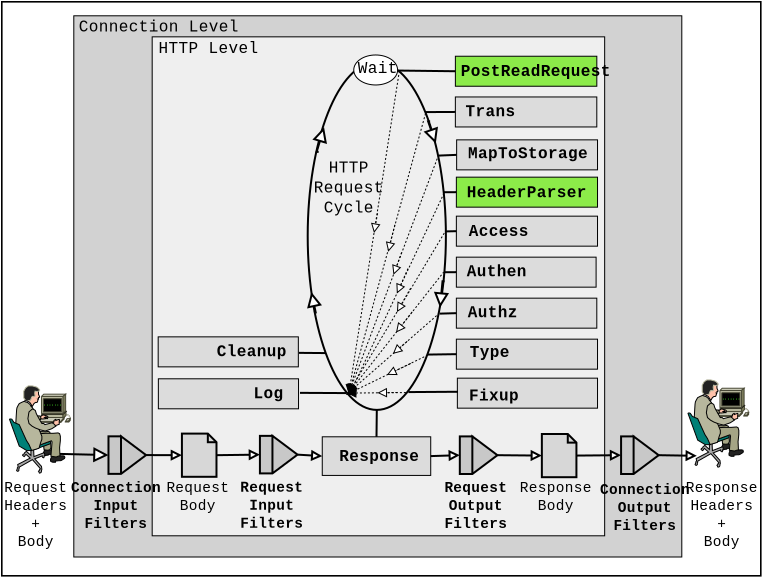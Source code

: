 <?xml version="1.0" encoding="UTF-8"?>
<dia:diagram xmlns:dia="http://www.lysator.liu.se/~alla/dia/">
  <dia:layer name="Background" visible="true">
    <dia:object type="Standard - Box" version="0" id="O0">
      <dia:attribute name="obj_pos">
        <dia:point val="-1.703,0.492"/>
      </dia:attribute>
      <dia:attribute name="obj_bb">
        <dia:rectangle val="-1.743,0.452;36.287,29.232"/>
      </dia:attribute>
      <dia:attribute name="elem_corner">
        <dia:point val="-1.703,0.492"/>
      </dia:attribute>
      <dia:attribute name="elem_width">
        <dia:real val="37.95"/>
      </dia:attribute>
      <dia:attribute name="elem_height">
        <dia:real val="28.7"/>
      </dia:attribute>
      <dia:attribute name="border_width">
        <dia:real val="0.08"/>
      </dia:attribute>
      <dia:attribute name="inner_color">
        <dia:color val="#c8c8c8"/>
      </dia:attribute>
      <dia:attribute name="show_background">
        <dia:boolean val="false"/>
      </dia:attribute>
    </dia:object>
    <dia:object type="Standard - Box" version="0" id="O1">
      <dia:attribute name="obj_pos">
        <dia:point val="1.897,1.192"/>
      </dia:attribute>
      <dia:attribute name="obj_bb">
        <dia:rectangle val="1.872,1.167;32.322,28.277"/>
      </dia:attribute>
      <dia:attribute name="elem_corner">
        <dia:point val="1.897,1.192"/>
      </dia:attribute>
      <dia:attribute name="elem_width">
        <dia:real val="30.4"/>
      </dia:attribute>
      <dia:attribute name="elem_height">
        <dia:real val="27.06"/>
      </dia:attribute>
      <dia:attribute name="border_width">
        <dia:real val="0.05"/>
      </dia:attribute>
      <dia:attribute name="inner_color">
        <dia:color val="#d2d2d2"/>
      </dia:attribute>
      <dia:attribute name="show_background">
        <dia:boolean val="true"/>
      </dia:attribute>
    </dia:object>
    <dia:object type="Standard - Box" version="0" id="O2">
      <dia:attribute name="obj_pos">
        <dia:point val="5.816,2.244"/>
      </dia:attribute>
      <dia:attribute name="obj_bb">
        <dia:rectangle val="5.791,2.219;28.465,27.217"/>
      </dia:attribute>
      <dia:attribute name="elem_corner">
        <dia:point val="5.816,2.244"/>
      </dia:attribute>
      <dia:attribute name="elem_width">
        <dia:real val="22.624"/>
      </dia:attribute>
      <dia:attribute name="elem_height">
        <dia:real val="24.948"/>
      </dia:attribute>
      <dia:attribute name="border_width">
        <dia:real val="0.05"/>
      </dia:attribute>
      <dia:attribute name="inner_color">
        <dia:color val="#efefef"/>
      </dia:attribute>
      <dia:attribute name="show_background">
        <dia:boolean val="true"/>
      </dia:attribute>
    </dia:object>
    <dia:object type="Standard - Box" version="0" id="O3">
      <dia:attribute name="obj_pos">
        <dia:point val="20.976,3.214"/>
      </dia:attribute>
      <dia:attribute name="obj_bb">
        <dia:rectangle val="20.951,3.189;28.073,4.739"/>
      </dia:attribute>
      <dia:attribute name="elem_corner">
        <dia:point val="20.976,3.214"/>
      </dia:attribute>
      <dia:attribute name="elem_width">
        <dia:real val="7.072"/>
      </dia:attribute>
      <dia:attribute name="elem_height">
        <dia:real val="1.5"/>
      </dia:attribute>
      <dia:attribute name="border_width">
        <dia:real val="0.05"/>
      </dia:attribute>
      <dia:attribute name="inner_color">
        <dia:color val="#8ceb49"/>
      </dia:attribute>
      <dia:attribute name="show_background">
        <dia:boolean val="true"/>
      </dia:attribute>
    </dia:object>
    <dia:object type="Standard - Box" version="0" id="O4">
      <dia:attribute name="obj_pos">
        <dia:point val="21.025,15.31"/>
      </dia:attribute>
      <dia:attribute name="obj_bb">
        <dia:rectangle val="21,15.285;28.073,16.835"/>
      </dia:attribute>
      <dia:attribute name="elem_corner">
        <dia:point val="21.025,15.31"/>
      </dia:attribute>
      <dia:attribute name="elem_width">
        <dia:real val="7.022"/>
      </dia:attribute>
      <dia:attribute name="elem_height">
        <dia:real val="1.5"/>
      </dia:attribute>
      <dia:attribute name="border_width">
        <dia:real val="0.05"/>
      </dia:attribute>
      <dia:attribute name="inner_color">
        <dia:color val="#dcdcdc"/>
      </dia:attribute>
      <dia:attribute name="show_background">
        <dia:boolean val="true"/>
      </dia:attribute>
    </dia:object>
    <dia:object type="Standard - Box" version="0" id="O5">
      <dia:attribute name="obj_pos">
        <dia:point val="21.025,11.21"/>
      </dia:attribute>
      <dia:attribute name="obj_bb">
        <dia:rectangle val="21,11.185;28.108,12.735"/>
      </dia:attribute>
      <dia:attribute name="elem_corner">
        <dia:point val="21.025,11.21"/>
      </dia:attribute>
      <dia:attribute name="elem_width">
        <dia:real val="7.058"/>
      </dia:attribute>
      <dia:attribute name="elem_height">
        <dia:real val="1.5"/>
      </dia:attribute>
      <dia:attribute name="border_width">
        <dia:real val="0.05"/>
      </dia:attribute>
      <dia:attribute name="inner_color">
        <dia:color val="#dcdcdc"/>
      </dia:attribute>
      <dia:attribute name="show_background">
        <dia:boolean val="true"/>
      </dia:attribute>
    </dia:object>
    <dia:object type="Standard - Box" version="0" id="O6">
      <dia:attribute name="obj_pos">
        <dia:point val="20.975,5.25"/>
      </dia:attribute>
      <dia:attribute name="obj_bb">
        <dia:rectangle val="20.95,5.225;28.073,6.775"/>
      </dia:attribute>
      <dia:attribute name="elem_corner">
        <dia:point val="20.975,5.25"/>
      </dia:attribute>
      <dia:attribute name="elem_width">
        <dia:real val="7.072"/>
      </dia:attribute>
      <dia:attribute name="elem_height">
        <dia:real val="1.5"/>
      </dia:attribute>
      <dia:attribute name="border_width">
        <dia:real val="0.05"/>
      </dia:attribute>
      <dia:attribute name="inner_color">
        <dia:color val="#dcdcdc"/>
      </dia:attribute>
      <dia:attribute name="show_background">
        <dia:boolean val="true"/>
      </dia:attribute>
    </dia:object>
    <dia:object type="Standard - Box" version="0" id="O7">
      <dia:attribute name="obj_pos">
        <dia:point val="21.039,7.395"/>
      </dia:attribute>
      <dia:attribute name="obj_bb">
        <dia:rectangle val="21.014,7.37;28.108,8.92"/>
      </dia:attribute>
      <dia:attribute name="elem_corner">
        <dia:point val="21.039,7.395"/>
      </dia:attribute>
      <dia:attribute name="elem_width">
        <dia:real val="7.044"/>
      </dia:attribute>
      <dia:attribute name="elem_height">
        <dia:real val="1.5"/>
      </dia:attribute>
      <dia:attribute name="border_width">
        <dia:real val="0.05"/>
      </dia:attribute>
      <dia:attribute name="inner_color">
        <dia:color val="#dcdcdc"/>
      </dia:attribute>
      <dia:attribute name="show_background">
        <dia:boolean val="true"/>
      </dia:attribute>
    </dia:object>
    <dia:object type="Standard - Box" version="0" id="O8">
      <dia:attribute name="obj_pos">
        <dia:point val="21.025,9.26"/>
      </dia:attribute>
      <dia:attribute name="obj_bb">
        <dia:rectangle val="21,9.235;28.108,10.785"/>
      </dia:attribute>
      <dia:attribute name="elem_corner">
        <dia:point val="21.025,9.26"/>
      </dia:attribute>
      <dia:attribute name="elem_width">
        <dia:real val="7.058"/>
      </dia:attribute>
      <dia:attribute name="elem_height">
        <dia:real val="1.5"/>
      </dia:attribute>
      <dia:attribute name="border_width">
        <dia:real val="0.05"/>
      </dia:attribute>
      <dia:attribute name="inner_color">
        <dia:color val="#8ceb49"/>
      </dia:attribute>
      <dia:attribute name="show_background">
        <dia:boolean val="true"/>
      </dia:attribute>
    </dia:object>
    <dia:object type="Standard - Box" version="0" id="O9">
      <dia:attribute name="obj_pos">
        <dia:point val="21.025,13.26"/>
      </dia:attribute>
      <dia:attribute name="obj_bb">
        <dia:rectangle val="21,13.235;28.037,14.785"/>
      </dia:attribute>
      <dia:attribute name="elem_corner">
        <dia:point val="21.025,13.26"/>
      </dia:attribute>
      <dia:attribute name="elem_width">
        <dia:real val="6.987"/>
      </dia:attribute>
      <dia:attribute name="elem_height">
        <dia:real val="1.5"/>
      </dia:attribute>
      <dia:attribute name="border_width">
        <dia:real val="0.05"/>
      </dia:attribute>
      <dia:attribute name="inner_color">
        <dia:color val="#dcdcdc"/>
      </dia:attribute>
      <dia:attribute name="show_background">
        <dia:boolean val="true"/>
      </dia:attribute>
    </dia:object>
    <dia:object type="Standard - Box" version="0" id="O10">
      <dia:attribute name="obj_pos">
        <dia:point val="21.025,17.36"/>
      </dia:attribute>
      <dia:attribute name="obj_bb">
        <dia:rectangle val="21,17.335;28.108,18.885"/>
      </dia:attribute>
      <dia:attribute name="elem_corner">
        <dia:point val="21.025,17.36"/>
      </dia:attribute>
      <dia:attribute name="elem_width">
        <dia:real val="7.058"/>
      </dia:attribute>
      <dia:attribute name="elem_height">
        <dia:real val="1.5"/>
      </dia:attribute>
      <dia:attribute name="border_width">
        <dia:real val="0.05"/>
      </dia:attribute>
      <dia:attribute name="inner_color">
        <dia:color val="#dcdcdc"/>
      </dia:attribute>
      <dia:attribute name="show_background">
        <dia:boolean val="true"/>
      </dia:attribute>
    </dia:object>
    <dia:object type="Standard - Box" version="0" id="O11">
      <dia:attribute name="obj_pos">
        <dia:point val="21.075,19.31"/>
      </dia:attribute>
      <dia:attribute name="obj_bb">
        <dia:rectangle val="21.05,19.285;28.108,20.835"/>
      </dia:attribute>
      <dia:attribute name="elem_corner">
        <dia:point val="21.075,19.31"/>
      </dia:attribute>
      <dia:attribute name="elem_width">
        <dia:real val="7.008"/>
      </dia:attribute>
      <dia:attribute name="elem_height">
        <dia:real val="1.5"/>
      </dia:attribute>
      <dia:attribute name="border_width">
        <dia:real val="0.05"/>
      </dia:attribute>
      <dia:attribute name="inner_color">
        <dia:color val="#dcdcdc"/>
      </dia:attribute>
      <dia:attribute name="show_background">
        <dia:boolean val="true"/>
      </dia:attribute>
    </dia:object>
    <dia:object type="Standard - Box" version="0" id="O12">
      <dia:attribute name="obj_pos">
        <dia:point val="14.32,22.242"/>
      </dia:attribute>
      <dia:attribute name="obj_bb">
        <dia:rectangle val="14.296,22.217;19.769,24.198"/>
      </dia:attribute>
      <dia:attribute name="elem_corner">
        <dia:point val="14.32,22.242"/>
      </dia:attribute>
      <dia:attribute name="elem_width">
        <dia:real val="5.423"/>
      </dia:attribute>
      <dia:attribute name="elem_height">
        <dia:real val="1.931"/>
      </dia:attribute>
      <dia:attribute name="border_width">
        <dia:real val="0.05"/>
      </dia:attribute>
      <dia:attribute name="inner_color">
        <dia:color val="#dcdcdc"/>
      </dia:attribute>
      <dia:attribute name="show_background">
        <dia:boolean val="true"/>
      </dia:attribute>
    </dia:object>
    <dia:object type="Standard - Text" version="0" id="O13">
      <dia:attribute name="obj_pos">
        <dia:point val="17.089,23.451"/>
      </dia:attribute>
      <dia:attribute name="obj_bb">
        <dia:rectangle val="15.289,22.801;18.889,24.051"/>
      </dia:attribute>
      <dia:attribute name="text">
        <dia:composite type="text">
          <dia:attribute name="string">
            <dia:string>#Response#</dia:string>
          </dia:attribute>
          <dia:attribute name="font">
            <dia:font family="courier new" style="80" name="Courier-Bold"/>
          </dia:attribute>
          <dia:attribute name="height">
            <dia:real val="1"/>
          </dia:attribute>
          <dia:attribute name="pos">
            <dia:point val="17.089,23.451"/>
          </dia:attribute>
          <dia:attribute name="color">
            <dia:color val="#000000"/>
          </dia:attribute>
          <dia:attribute name="alignment">
            <dia:enum val="1"/>
          </dia:attribute>
        </dia:composite>
      </dia:attribute>
    </dia:object>
    <dia:object type="Standard - Line" version="0" id="O14">
      <dia:attribute name="obj_pos">
        <dia:point val="13.082,23.134"/>
      </dia:attribute>
      <dia:attribute name="obj_bb">
        <dia:rectangle val="13.029,22.805;14.394,23.61"/>
      </dia:attribute>
      <dia:attribute name="conn_endpoints">
        <dia:point val="13.082,23.134"/>
        <dia:point val="14.32,23.207"/>
      </dia:attribute>
      <dia:attribute name="numcp">
        <dia:int val="1"/>
      </dia:attribute>
      <dia:attribute name="end_arrow">
        <dia:enum val="2"/>
      </dia:attribute>
      <dia:attribute name="end_arrow_length">
        <dia:real val="0.4"/>
      </dia:attribute>
      <dia:attribute name="end_arrow_width">
        <dia:real val="0.4"/>
      </dia:attribute>
      <dia:connections>
        <dia:connection handle="0" to="O45" connection="1"/>
        <dia:connection handle="1" to="O12" connection="3"/>
      </dia:connections>
    </dia:object>
    <dia:object type="Standard - Line" version="0" id="O15">
      <dia:attribute name="obj_pos">
        <dia:point val="19.744,23.207"/>
      </dia:attribute>
      <dia:attribute name="obj_bb">
        <dia:rectangle val="19.692,22.76;21.261,23.563"/>
      </dia:attribute>
      <dia:attribute name="conn_endpoints">
        <dia:point val="19.744,23.207"/>
        <dia:point val="21.198,23.161"/>
      </dia:attribute>
      <dia:attribute name="numcp">
        <dia:int val="1"/>
      </dia:attribute>
      <dia:attribute name="end_arrow">
        <dia:enum val="2"/>
      </dia:attribute>
      <dia:attribute name="end_arrow_length">
        <dia:real val="0.4"/>
      </dia:attribute>
      <dia:attribute name="end_arrow_width">
        <dia:real val="0.4"/>
      </dia:attribute>
      <dia:connections>
        <dia:connection handle="0" to="O12" connection="4"/>
        <dia:connection handle="1" to="O44" connection="0"/>
      </dia:connections>
    </dia:object>
    <dia:object type="Standard - Line" version="0" id="O16">
      <dia:attribute name="obj_pos">
        <dia:point val="31.14,23.161"/>
      </dia:attribute>
      <dia:attribute name="obj_bb">
        <dia:rectangle val="31.089,22.791;33.104,23.593"/>
      </dia:attribute>
      <dia:attribute name="conn_endpoints">
        <dia:point val="31.14,23.161"/>
        <dia:point val="33.047,23.192"/>
      </dia:attribute>
      <dia:attribute name="numcp">
        <dia:int val="1"/>
      </dia:attribute>
      <dia:attribute name="end_arrow">
        <dia:enum val="2"/>
      </dia:attribute>
      <dia:attribute name="end_arrow_length">
        <dia:real val="0.4"/>
      </dia:attribute>
      <dia:attribute name="end_arrow_width">
        <dia:real val="0.4"/>
      </dia:attribute>
      <dia:connections>
        <dia:connection handle="0" to="O48" connection="1"/>
      </dia:connections>
    </dia:object>
    <dia:object type="Standard - Line" version="0" id="O17">
      <dia:attribute name="obj_pos">
        <dia:point val="23.078,23.161"/>
      </dia:attribute>
      <dia:attribute name="obj_bb">
        <dia:rectangle val="23.027,22.78;25.354,23.581"/>
      </dia:attribute>
      <dia:attribute name="conn_endpoints">
        <dia:point val="23.078,23.161"/>
        <dia:point val="25.3,23.181"/>
      </dia:attribute>
      <dia:attribute name="numcp">
        <dia:int val="1"/>
      </dia:attribute>
      <dia:attribute name="end_arrow">
        <dia:enum val="2"/>
      </dia:attribute>
      <dia:attribute name="end_arrow_length">
        <dia:real val="0.4"/>
      </dia:attribute>
      <dia:attribute name="end_arrow_width">
        <dia:real val="0.4"/>
      </dia:attribute>
      <dia:connections>
        <dia:connection handle="0" to="O44" connection="1"/>
        <dia:connection handle="1" to="O49" connection="2"/>
      </dia:connections>
    </dia:object>
    <dia:object type="Standard - Text" version="0" id="O18">
      <dia:attribute name="obj_pos">
        <dia:point val="4,25"/>
      </dia:attribute>
      <dia:attribute name="obj_bb">
        <dia:rectangle val="2,24.45;6,27.35"/>
      </dia:attribute>
      <dia:attribute name="text">
        <dia:composite type="text">
          <dia:attribute name="string">
            <dia:string>#Connection
Input
Filters#</dia:string>
          </dia:attribute>
          <dia:attribute name="font">
            <dia:font family="courier new" style="80" name="Courier-Bold"/>
          </dia:attribute>
          <dia:attribute name="height">
            <dia:real val="0.9"/>
          </dia:attribute>
          <dia:attribute name="pos">
            <dia:point val="4,25"/>
          </dia:attribute>
          <dia:attribute name="color">
            <dia:color val="#000000"/>
          </dia:attribute>
          <dia:attribute name="alignment">
            <dia:enum val="1"/>
          </dia:attribute>
        </dia:composite>
      </dia:attribute>
    </dia:object>
    <dia:object type="Standard - Text" version="0" id="O19">
      <dia:attribute name="obj_pos">
        <dia:point val="22,25"/>
      </dia:attribute>
      <dia:attribute name="obj_bb">
        <dia:rectangle val="20.6,24.45;23.4,27.35"/>
      </dia:attribute>
      <dia:attribute name="text">
        <dia:composite type="text">
          <dia:attribute name="string">
            <dia:string>#Request
Output
Filters#</dia:string>
          </dia:attribute>
          <dia:attribute name="font">
            <dia:font family="courier new" style="80" name="Courier-Bold"/>
          </dia:attribute>
          <dia:attribute name="height">
            <dia:real val="0.9"/>
          </dia:attribute>
          <dia:attribute name="pos">
            <dia:point val="22,25"/>
          </dia:attribute>
          <dia:attribute name="color">
            <dia:color val="#000000"/>
          </dia:attribute>
          <dia:attribute name="alignment">
            <dia:enum val="1"/>
          </dia:attribute>
        </dia:composite>
      </dia:attribute>
    </dia:object>
    <dia:object type="Standard - Text" version="0" id="O20">
      <dia:attribute name="obj_pos">
        <dia:point val="34.3,25"/>
      </dia:attribute>
      <dia:attribute name="obj_bb">
        <dia:rectangle val="32.7,24.45;35.9,28.25"/>
      </dia:attribute>
      <dia:attribute name="text">
        <dia:composite type="text">
          <dia:attribute name="string">
            <dia:string>#Response
Headers
+
Body#</dia:string>
          </dia:attribute>
          <dia:attribute name="font">
            <dia:font family="courier new" style="0" name="Courier"/>
          </dia:attribute>
          <dia:attribute name="height">
            <dia:real val="0.9"/>
          </dia:attribute>
          <dia:attribute name="pos">
            <dia:point val="34.3,25"/>
          </dia:attribute>
          <dia:attribute name="color">
            <dia:color val="#000000"/>
          </dia:attribute>
          <dia:attribute name="alignment">
            <dia:enum val="1"/>
          </dia:attribute>
        </dia:composite>
      </dia:attribute>
    </dia:object>
    <dia:object type="Standard - Text" version="0" id="O21">
      <dia:attribute name="obj_pos">
        <dia:point val="11.797,24.992"/>
      </dia:attribute>
      <dia:attribute name="obj_bb">
        <dia:rectangle val="10.397,24.442;13.197,27.342"/>
      </dia:attribute>
      <dia:attribute name="text">
        <dia:composite type="text">
          <dia:attribute name="string">
            <dia:string>#Request
Input
Filters#</dia:string>
          </dia:attribute>
          <dia:attribute name="font">
            <dia:font family="courier new" style="80" name="Courier-Bold"/>
          </dia:attribute>
          <dia:attribute name="height">
            <dia:real val="0.9"/>
          </dia:attribute>
          <dia:attribute name="pos">
            <dia:point val="11.797,24.992"/>
          </dia:attribute>
          <dia:attribute name="color">
            <dia:color val="#000000"/>
          </dia:attribute>
          <dia:attribute name="alignment">
            <dia:enum val="1"/>
          </dia:attribute>
        </dia:composite>
      </dia:attribute>
    </dia:object>
    <dia:object type="Standard - Text" version="0" id="O22">
      <dia:attribute name="obj_pos">
        <dia:point val="30.45,25.1"/>
      </dia:attribute>
      <dia:attribute name="obj_bb">
        <dia:rectangle val="28.45,24.55;32.45,27.45"/>
      </dia:attribute>
      <dia:attribute name="text">
        <dia:composite type="text">
          <dia:attribute name="string">
            <dia:string>#Connection
Output
Filters#</dia:string>
          </dia:attribute>
          <dia:attribute name="font">
            <dia:font family="courier new" style="80" name="Courier-Bold"/>
          </dia:attribute>
          <dia:attribute name="height">
            <dia:real val="0.9"/>
          </dia:attribute>
          <dia:attribute name="pos">
            <dia:point val="30.45,25.1"/>
          </dia:attribute>
          <dia:attribute name="color">
            <dia:color val="#000000"/>
          </dia:attribute>
          <dia:attribute name="alignment">
            <dia:enum val="1"/>
          </dia:attribute>
        </dia:composite>
      </dia:attribute>
    </dia:object>
    <dia:object type="Standard - Line" version="0" id="O23">
      <dia:attribute name="obj_pos">
        <dia:point val="20.152,8.181"/>
      </dia:attribute>
      <dia:attribute name="obj_bb">
        <dia:rectangle val="20.1,8.093;21.091,8.233"/>
      </dia:attribute>
      <dia:attribute name="conn_endpoints">
        <dia:point val="20.152,8.181"/>
        <dia:point val="21.039,8.145"/>
      </dia:attribute>
      <dia:attribute name="numcp">
        <dia:int val="1"/>
      </dia:attribute>
      <dia:connections>
        <dia:connection handle="1" to="O7" connection="3"/>
      </dia:connections>
    </dia:object>
    <dia:object type="Standard - Line" version="0" id="O24">
      <dia:attribute name="obj_pos">
        <dia:point val="13.206,20.045"/>
      </dia:attribute>
      <dia:attribute name="obj_bb">
        <dia:rectangle val="13.156,19.995;15.577,20.107"/>
      </dia:attribute>
      <dia:attribute name="conn_endpoints">
        <dia:point val="13.206,20.045"/>
        <dia:point val="15.527,20.056"/>
      </dia:attribute>
      <dia:attribute name="numcp">
        <dia:int val="1"/>
      </dia:attribute>
    </dia:object>
    <dia:object type="Standard - Line" version="0" id="O25">
      <dia:attribute name="obj_pos">
        <dia:point val="13.15,18.045"/>
      </dia:attribute>
      <dia:attribute name="obj_bb">
        <dia:rectangle val="13.1,17.995;14.577,18.107"/>
      </dia:attribute>
      <dia:attribute name="conn_endpoints">
        <dia:point val="13.15,18.045"/>
        <dia:point val="14.527,18.056"/>
      </dia:attribute>
      <dia:attribute name="numcp">
        <dia:int val="1"/>
      </dia:attribute>
    </dia:object>
    <dia:object type="Standard - Line" version="0" id="O26">
      <dia:attribute name="obj_pos">
        <dia:point val="19.577,18.131"/>
      </dia:attribute>
      <dia:attribute name="obj_bb">
        <dia:rectangle val="19.526,18.059;21.076,18.182"/>
      </dia:attribute>
      <dia:attribute name="conn_endpoints">
        <dia:point val="19.577,18.131"/>
        <dia:point val="21.025,18.11"/>
      </dia:attribute>
      <dia:attribute name="numcp">
        <dia:int val="1"/>
      </dia:attribute>
      <dia:connections>
        <dia:connection handle="1" to="O10" connection="3"/>
      </dia:connections>
    </dia:object>
    <dia:object type="Standard - Line" version="0" id="O27">
      <dia:attribute name="obj_pos">
        <dia:point val="20.184,16.084"/>
      </dia:attribute>
      <dia:attribute name="obj_bb">
        <dia:rectangle val="20.132,16.009;21.076,16.135"/>
      </dia:attribute>
      <dia:attribute name="conn_endpoints">
        <dia:point val="20.184,16.084"/>
        <dia:point val="21.025,16.06"/>
      </dia:attribute>
      <dia:attribute name="numcp">
        <dia:int val="1"/>
      </dia:attribute>
      <dia:connections>
        <dia:connection handle="1" to="O4" connection="3"/>
      </dia:connections>
    </dia:object>
    <dia:object type="Standard - Line" version="0" id="O28">
      <dia:attribute name="obj_pos">
        <dia:point val="20.112,14.015"/>
      </dia:attribute>
      <dia:attribute name="obj_bb">
        <dia:rectangle val="20.061,13.96;21.075,14.066"/>
      </dia:attribute>
      <dia:attribute name="conn_endpoints">
        <dia:point val="20.112,14.015"/>
        <dia:point val="21.025,14.01"/>
      </dia:attribute>
      <dia:attribute name="numcp">
        <dia:int val="1"/>
      </dia:attribute>
      <dia:connections>
        <dia:connection handle="1" to="O9" connection="3"/>
      </dia:connections>
    </dia:object>
    <dia:object type="Standard - Line" version="0" id="O29">
      <dia:attribute name="obj_pos">
        <dia:point val="20.137,11.981"/>
      </dia:attribute>
      <dia:attribute name="obj_bb">
        <dia:rectangle val="20.086,11.909;21.076,12.032"/>
      </dia:attribute>
      <dia:attribute name="conn_endpoints">
        <dia:point val="20.137,11.981"/>
        <dia:point val="21.025,11.96"/>
      </dia:attribute>
      <dia:attribute name="numcp">
        <dia:int val="1"/>
      </dia:attribute>
      <dia:connections>
        <dia:connection handle="1" to="O5" connection="3"/>
      </dia:connections>
    </dia:object>
    <dia:object type="Standard - Line" version="0" id="O30">
      <dia:attribute name="obj_pos">
        <dia:point val="20.162,10.015"/>
      </dia:attribute>
      <dia:attribute name="obj_bb">
        <dia:rectangle val="20.111,9.96;21.075,10.066"/>
      </dia:attribute>
      <dia:attribute name="conn_endpoints">
        <dia:point val="20.162,10.015"/>
        <dia:point val="21.025,10.01"/>
      </dia:attribute>
      <dia:attribute name="numcp">
        <dia:int val="1"/>
      </dia:attribute>
      <dia:connections>
        <dia:connection handle="1" to="O8" connection="3"/>
      </dia:connections>
    </dia:object>
    <dia:object type="Standard - Line" version="0" id="O31">
      <dia:attribute name="obj_pos">
        <dia:point val="18.627,20.006"/>
      </dia:attribute>
      <dia:attribute name="obj_bb">
        <dia:rectangle val="18.576,19.94;21.155,20.057"/>
      </dia:attribute>
      <dia:attribute name="conn_endpoints">
        <dia:point val="18.627,20.006"/>
        <dia:point val="21.105,19.99"/>
      </dia:attribute>
      <dia:attribute name="numcp">
        <dia:int val="1"/>
      </dia:attribute>
    </dia:object>
    <dia:object type="Standard - Line" version="0" id="O32">
      <dia:attribute name="obj_pos">
        <dia:point val="19.402,6.006"/>
      </dia:attribute>
      <dia:attribute name="obj_bb">
        <dia:rectangle val="19.351,5.95;21.025,6.057"/>
      </dia:attribute>
      <dia:attribute name="conn_endpoints">
        <dia:point val="19.402,6.006"/>
        <dia:point val="20.975,6"/>
      </dia:attribute>
      <dia:attribute name="numcp">
        <dia:int val="1"/>
      </dia:attribute>
      <dia:connections>
        <dia:connection handle="1" to="O6" connection="3"/>
      </dia:connections>
    </dia:object>
    <dia:object type="Standard - Text" version="0" id="O33">
      <dia:attribute name="obj_pos">
        <dia:point val="6.137,3.046"/>
      </dia:attribute>
      <dia:attribute name="obj_bb">
        <dia:rectangle val="6.137,2.396;10.637,3.646"/>
      </dia:attribute>
      <dia:attribute name="text">
        <dia:composite type="text">
          <dia:attribute name="string">
            <dia:string>#HTTP Level#</dia:string>
          </dia:attribute>
          <dia:attribute name="font">
            <dia:font family="courier new" style="0" name="Courier"/>
          </dia:attribute>
          <dia:attribute name="height">
            <dia:real val="1"/>
          </dia:attribute>
          <dia:attribute name="pos">
            <dia:point val="6.137,3.046"/>
          </dia:attribute>
          <dia:attribute name="color">
            <dia:color val="#000000"/>
          </dia:attribute>
          <dia:attribute name="alignment">
            <dia:enum val="0"/>
          </dia:attribute>
        </dia:composite>
      </dia:attribute>
    </dia:object>
    <dia:object type="Standard - Line" version="0" id="O34">
      <dia:attribute name="obj_pos">
        <dia:point val="18.152,3.931"/>
      </dia:attribute>
      <dia:attribute name="obj_bb">
        <dia:rectangle val="18.101,3.881;21.026,4.015"/>
      </dia:attribute>
      <dia:attribute name="conn_endpoints">
        <dia:point val="18.152,3.931"/>
        <dia:point val="20.976,3.964"/>
      </dia:attribute>
      <dia:attribute name="numcp">
        <dia:int val="1"/>
      </dia:attribute>
      <dia:connections>
        <dia:connection handle="1" to="O3" connection="3"/>
      </dia:connections>
    </dia:object>
    <dia:object type="Standard - Line" version="0" id="O35">
      <dia:attribute name="obj_pos">
        <dia:point val="0.997,23.092"/>
      </dia:attribute>
      <dia:attribute name="obj_bb">
        <dia:rectangle val="0.946,22.555;3.695,23.757"/>
      </dia:attribute>
      <dia:attribute name="conn_endpoints">
        <dia:point val="0.997,23.092"/>
        <dia:point val="3.631,23.156"/>
      </dia:attribute>
      <dia:attribute name="numcp">
        <dia:int val="1"/>
      </dia:attribute>
      <dia:attribute name="end_arrow">
        <dia:enum val="2"/>
      </dia:attribute>
      <dia:attribute name="end_arrow_length">
        <dia:real val="0.6"/>
      </dia:attribute>
      <dia:attribute name="end_arrow_width">
        <dia:real val="0.6"/>
      </dia:attribute>
      <dia:connections>
        <dia:connection handle="1" to="O46" connection="0"/>
      </dia:connections>
    </dia:object>
    <dia:object type="Standard - Line" version="0" id="O36">
      <dia:attribute name="obj_pos">
        <dia:point val="27.029,23.181"/>
      </dia:attribute>
      <dia:attribute name="obj_bb">
        <dia:rectangle val="26.979,22.761;29.314,23.562"/>
      </dia:attribute>
      <dia:attribute name="conn_endpoints">
        <dia:point val="27.029,23.181"/>
        <dia:point val="29.261,23.161"/>
      </dia:attribute>
      <dia:attribute name="numcp">
        <dia:int val="1"/>
      </dia:attribute>
      <dia:attribute name="end_arrow">
        <dia:enum val="2"/>
      </dia:attribute>
      <dia:attribute name="end_arrow_length">
        <dia:real val="0.4"/>
      </dia:attribute>
      <dia:attribute name="end_arrow_width">
        <dia:real val="0.4"/>
      </dia:attribute>
      <dia:connections>
        <dia:connection handle="0" to="O49" connection="3"/>
        <dia:connection handle="1" to="O48" connection="0"/>
      </dia:connections>
    </dia:object>
    <dia:object type="Standard - Text" version="0" id="O37">
      <dia:attribute name="obj_pos">
        <dia:point val="26,25"/>
      </dia:attribute>
      <dia:attribute name="obj_bb">
        <dia:rectangle val="24.4,24.45;27.6,26.45"/>
      </dia:attribute>
      <dia:attribute name="text">
        <dia:composite type="text">
          <dia:attribute name="string">
            <dia:string>#Response
Body#</dia:string>
          </dia:attribute>
          <dia:attribute name="font">
            <dia:font family="courier new" style="0" name="Courier"/>
          </dia:attribute>
          <dia:attribute name="height">
            <dia:real val="0.9"/>
          </dia:attribute>
          <dia:attribute name="pos">
            <dia:point val="26,25"/>
          </dia:attribute>
          <dia:attribute name="color">
            <dia:color val="#000000"/>
          </dia:attribute>
          <dia:attribute name="alignment">
            <dia:enum val="1"/>
          </dia:attribute>
        </dia:composite>
      </dia:attribute>
    </dia:object>
    <dia:object type="Filesystem - File" version="0" id="O38">
      <dia:attribute name="obj_pos">
        <dia:point val="7.303,22.081"/>
      </dia:attribute>
      <dia:attribute name="obj_bb">
        <dia:rectangle val="7.253,22.031;9.102,24.291"/>
      </dia:attribute>
      <dia:attribute name="elem_corner">
        <dia:point val="7.303,22.081"/>
      </dia:attribute>
      <dia:attribute name="elem_width">
        <dia:real val="1.728"/>
      </dia:attribute>
      <dia:attribute name="elem_height">
        <dia:real val="2.16"/>
      </dia:attribute>
      <dia:attribute name="line_width">
        <dia:real val="0.1"/>
      </dia:attribute>
      <dia:attribute name="line_colour">
        <dia:color val="#000000"/>
      </dia:attribute>
      <dia:attribute name="fill_colour">
        <dia:color val="#d7d7d7"/>
      </dia:attribute>
      <dia:attribute name="show_background">
        <dia:boolean val="true"/>
      </dia:attribute>
      <dia:attribute name="line_style">
        <dia:enum val="0"/>
        <dia:real val="1"/>
      </dia:attribute>
      <dia:attribute name="flip_horizontal">
        <dia:boolean val="false"/>
      </dia:attribute>
      <dia:attribute name="flip_vertical">
        <dia:boolean val="false"/>
      </dia:attribute>
    </dia:object>
    <dia:object type="Standard - Text" version="0" id="O39">
      <dia:attribute name="obj_pos">
        <dia:point val="8.1,25"/>
      </dia:attribute>
      <dia:attribute name="obj_bb">
        <dia:rectangle val="6.7,24.45;9.5,26.45"/>
      </dia:attribute>
      <dia:attribute name="text">
        <dia:composite type="text">
          <dia:attribute name="string">
            <dia:string>#Request
Body#</dia:string>
          </dia:attribute>
          <dia:attribute name="font">
            <dia:font family="courier new" style="0" name="Courier"/>
          </dia:attribute>
          <dia:attribute name="height">
            <dia:real val="0.9"/>
          </dia:attribute>
          <dia:attribute name="pos">
            <dia:point val="8.1,25"/>
          </dia:attribute>
          <dia:attribute name="color">
            <dia:color val="#000000"/>
          </dia:attribute>
          <dia:attribute name="alignment">
            <dia:enum val="1"/>
          </dia:attribute>
        </dia:composite>
      </dia:attribute>
    </dia:object>
    <dia:object type="Standard - Text" version="0" id="O40">
      <dia:attribute name="obj_pos">
        <dia:point val="0,25"/>
      </dia:attribute>
      <dia:attribute name="obj_bb">
        <dia:rectangle val="-1.4,24.45;1.4,28.25"/>
      </dia:attribute>
      <dia:attribute name="text">
        <dia:composite type="text">
          <dia:attribute name="string">
            <dia:string>#Request
Headers
+
Body#</dia:string>
          </dia:attribute>
          <dia:attribute name="font">
            <dia:font family="courier new" style="0" name="Courier"/>
          </dia:attribute>
          <dia:attribute name="height">
            <dia:real val="0.9"/>
          </dia:attribute>
          <dia:attribute name="pos">
            <dia:point val="0,25"/>
          </dia:attribute>
          <dia:attribute name="color">
            <dia:color val="#000000"/>
          </dia:attribute>
          <dia:attribute name="alignment">
            <dia:enum val="1"/>
          </dia:attribute>
        </dia:composite>
      </dia:attribute>
    </dia:object>
    <dia:object type="Cisco - PC Man" version="0" id="O41">
      <dia:attribute name="obj_pos">
        <dia:point val="-1.323,19.698"/>
      </dia:attribute>
      <dia:attribute name="obj_bb">
        <dia:rectangle val="-1.361,19.041;1.728,24.061"/>
      </dia:attribute>
      <dia:attribute name="elem_corner">
        <dia:point val="-1.323,19.698"/>
      </dia:attribute>
      <dia:attribute name="elem_width">
        <dia:real val="3.039"/>
      </dia:attribute>
      <dia:attribute name="elem_height">
        <dia:real val="4.362"/>
      </dia:attribute>
      <dia:attribute name="line_width">
        <dia:real val="0.1"/>
      </dia:attribute>
      <dia:attribute name="line_colour">
        <dia:color val="#000000"/>
      </dia:attribute>
      <dia:attribute name="fill_colour">
        <dia:color val="#ffffff"/>
      </dia:attribute>
      <dia:attribute name="show_background">
        <dia:boolean val="true"/>
      </dia:attribute>
      <dia:attribute name="line_style">
        <dia:enum val="0"/>
        <dia:real val="1"/>
      </dia:attribute>
      <dia:attribute name="flip_horizontal">
        <dia:boolean val="false"/>
      </dia:attribute>
      <dia:attribute name="flip_vertical">
        <dia:boolean val="false"/>
      </dia:attribute>
    </dia:object>
    <dia:object type="Cisco - PC Man" version="0" id="O42">
      <dia:attribute name="obj_pos">
        <dia:point val="32.6,19.4"/>
      </dia:attribute>
      <dia:attribute name="obj_bb">
        <dia:rectangle val="32.562,18.743;35.651,23.762"/>
      </dia:attribute>
      <dia:attribute name="elem_corner">
        <dia:point val="32.6,19.4"/>
      </dia:attribute>
      <dia:attribute name="elem_width">
        <dia:real val="3.039"/>
      </dia:attribute>
      <dia:attribute name="elem_height">
        <dia:real val="4.362"/>
      </dia:attribute>
      <dia:attribute name="line_width">
        <dia:real val="0.1"/>
      </dia:attribute>
      <dia:attribute name="line_colour">
        <dia:color val="#000000"/>
      </dia:attribute>
      <dia:attribute name="fill_colour">
        <dia:color val="#ffffff"/>
      </dia:attribute>
      <dia:attribute name="show_background">
        <dia:boolean val="true"/>
      </dia:attribute>
      <dia:attribute name="line_style">
        <dia:enum val="0"/>
        <dia:real val="1"/>
      </dia:attribute>
      <dia:attribute name="flip_horizontal">
        <dia:boolean val="false"/>
      </dia:attribute>
      <dia:attribute name="flip_vertical">
        <dia:boolean val="false"/>
      </dia:attribute>
    </dia:object>
    <dia:object type="Standard - Line" version="0" id="O43">
      <dia:attribute name="obj_pos">
        <dia:point val="5.51,23.156"/>
      </dia:attribute>
      <dia:attribute name="obj_bb">
        <dia:rectangle val="5.46,22.761;7.354,23.561"/>
      </dia:attribute>
      <dia:attribute name="conn_endpoints">
        <dia:point val="5.51,23.156"/>
        <dia:point val="7.303,23.161"/>
      </dia:attribute>
      <dia:attribute name="numcp">
        <dia:int val="1"/>
      </dia:attribute>
      <dia:attribute name="end_arrow">
        <dia:enum val="2"/>
      </dia:attribute>
      <dia:attribute name="end_arrow_length">
        <dia:real val="0.4"/>
      </dia:attribute>
      <dia:attribute name="end_arrow_width">
        <dia:real val="0.4"/>
      </dia:attribute>
      <dia:connections>
        <dia:connection handle="0" to="O46" connection="1"/>
        <dia:connection handle="1" to="O38" connection="2"/>
      </dia:connections>
    </dia:object>
    <dia:object type="Cybernetics - l-integrator" version="0" id="O44">
      <dia:attribute name="obj_pos">
        <dia:point val="21.198,22.222"/>
      </dia:attribute>
      <dia:attribute name="obj_bb">
        <dia:rectangle val="20.825,22.122;23.161,24.151"/>
      </dia:attribute>
      <dia:attribute name="elem_corner">
        <dia:point val="21.198,22.222"/>
      </dia:attribute>
      <dia:attribute name="elem_width">
        <dia:real val="1.879"/>
      </dia:attribute>
      <dia:attribute name="elem_height">
        <dia:real val="1.879"/>
      </dia:attribute>
      <dia:attribute name="line_width">
        <dia:real val="0.1"/>
      </dia:attribute>
      <dia:attribute name="line_colour">
        <dia:color val="#000000"/>
      </dia:attribute>
      <dia:attribute name="fill_colour">
        <dia:color val="#c8c8c8"/>
      </dia:attribute>
      <dia:attribute name="show_background">
        <dia:boolean val="true"/>
      </dia:attribute>
      <dia:attribute name="line_style">
        <dia:enum val="0"/>
        <dia:real val="1"/>
      </dia:attribute>
      <dia:attribute name="flip_horizontal">
        <dia:boolean val="false"/>
      </dia:attribute>
      <dia:attribute name="flip_vertical">
        <dia:boolean val="false"/>
      </dia:attribute>
    </dia:object>
    <dia:object type="Cybernetics - l-integrator" version="0" id="O45">
      <dia:attribute name="obj_pos">
        <dia:point val="11.203,22.194"/>
      </dia:attribute>
      <dia:attribute name="obj_bb">
        <dia:rectangle val="10.829,22.094;13.165,24.123"/>
      </dia:attribute>
      <dia:attribute name="elem_corner">
        <dia:point val="11.203,22.194"/>
      </dia:attribute>
      <dia:attribute name="elem_width">
        <dia:real val="1.879"/>
      </dia:attribute>
      <dia:attribute name="elem_height">
        <dia:real val="1.879"/>
      </dia:attribute>
      <dia:attribute name="line_width">
        <dia:real val="0.1"/>
      </dia:attribute>
      <dia:attribute name="line_colour">
        <dia:color val="#000000"/>
      </dia:attribute>
      <dia:attribute name="fill_colour">
        <dia:color val="#c8c8c8"/>
      </dia:attribute>
      <dia:attribute name="show_background">
        <dia:boolean val="true"/>
      </dia:attribute>
      <dia:attribute name="line_style">
        <dia:enum val="0"/>
        <dia:real val="1"/>
      </dia:attribute>
      <dia:attribute name="flip_horizontal">
        <dia:boolean val="false"/>
      </dia:attribute>
      <dia:attribute name="flip_vertical">
        <dia:boolean val="false"/>
      </dia:attribute>
    </dia:object>
    <dia:object type="Cybernetics - l-integrator" version="0" id="O46">
      <dia:attribute name="obj_pos">
        <dia:point val="3.631,22.217"/>
      </dia:attribute>
      <dia:attribute name="obj_bb">
        <dia:rectangle val="3.257,22.117;5.593,24.146"/>
      </dia:attribute>
      <dia:attribute name="elem_corner">
        <dia:point val="3.631,22.217"/>
      </dia:attribute>
      <dia:attribute name="elem_width">
        <dia:real val="1.879"/>
      </dia:attribute>
      <dia:attribute name="elem_height">
        <dia:real val="1.879"/>
      </dia:attribute>
      <dia:attribute name="line_width">
        <dia:real val="0.1"/>
      </dia:attribute>
      <dia:attribute name="line_colour">
        <dia:color val="#000000"/>
      </dia:attribute>
      <dia:attribute name="fill_colour">
        <dia:color val="#c8c8c8"/>
      </dia:attribute>
      <dia:attribute name="show_background">
        <dia:boolean val="true"/>
      </dia:attribute>
      <dia:attribute name="line_style">
        <dia:enum val="0"/>
        <dia:real val="1"/>
      </dia:attribute>
      <dia:attribute name="flip_horizontal">
        <dia:boolean val="false"/>
      </dia:attribute>
      <dia:attribute name="flip_vertical">
        <dia:boolean val="false"/>
      </dia:attribute>
    </dia:object>
    <dia:object type="Standard - Ellipse" version="0" id="O47">
      <dia:attribute name="obj_pos">
        <dia:point val="13.592,3.502"/>
      </dia:attribute>
      <dia:attribute name="obj_bb">
        <dia:rectangle val="13.542,3.452;20.552,20.947"/>
      </dia:attribute>
      <dia:attribute name="elem_corner">
        <dia:point val="13.592,3.502"/>
      </dia:attribute>
      <dia:attribute name="elem_width">
        <dia:real val="6.91"/>
      </dia:attribute>
      <dia:attribute name="elem_height">
        <dia:real val="17.395"/>
      </dia:attribute>
      <dia:attribute name="inner_color">
        <dia:color val="#efefef"/>
      </dia:attribute>
    </dia:object>
    <dia:object type="Cybernetics - l-integrator" version="0" id="O48">
      <dia:attribute name="obj_pos">
        <dia:point val="29.261,22.222"/>
      </dia:attribute>
      <dia:attribute name="obj_bb">
        <dia:rectangle val="28.887,22.122;31.223,24.151"/>
      </dia:attribute>
      <dia:attribute name="elem_corner">
        <dia:point val="29.261,22.222"/>
      </dia:attribute>
      <dia:attribute name="elem_width">
        <dia:real val="1.879"/>
      </dia:attribute>
      <dia:attribute name="elem_height">
        <dia:real val="1.879"/>
      </dia:attribute>
      <dia:attribute name="line_width">
        <dia:real val="0.1"/>
      </dia:attribute>
      <dia:attribute name="line_colour">
        <dia:color val="#000000"/>
      </dia:attribute>
      <dia:attribute name="fill_colour">
        <dia:color val="#c8c8c8"/>
      </dia:attribute>
      <dia:attribute name="show_background">
        <dia:boolean val="true"/>
      </dia:attribute>
      <dia:attribute name="line_style">
        <dia:enum val="0"/>
        <dia:real val="1"/>
      </dia:attribute>
      <dia:attribute name="flip_horizontal">
        <dia:boolean val="false"/>
      </dia:attribute>
      <dia:attribute name="flip_vertical">
        <dia:boolean val="false"/>
      </dia:attribute>
    </dia:object>
    <dia:object type="Filesystem - File" version="0" id="O49">
      <dia:attribute name="obj_pos">
        <dia:point val="25.3,22.101"/>
      </dia:attribute>
      <dia:attribute name="obj_bb">
        <dia:rectangle val="25.25,22.051;27.1,24.311"/>
      </dia:attribute>
      <dia:attribute name="elem_corner">
        <dia:point val="25.3,22.101"/>
      </dia:attribute>
      <dia:attribute name="elem_width">
        <dia:real val="1.728"/>
      </dia:attribute>
      <dia:attribute name="elem_height">
        <dia:real val="2.16"/>
      </dia:attribute>
      <dia:attribute name="line_width">
        <dia:real val="0.1"/>
      </dia:attribute>
      <dia:attribute name="line_colour">
        <dia:color val="#000000"/>
      </dia:attribute>
      <dia:attribute name="fill_colour">
        <dia:color val="#d7d7d7"/>
      </dia:attribute>
      <dia:attribute name="show_background">
        <dia:boolean val="true"/>
      </dia:attribute>
      <dia:attribute name="line_style">
        <dia:enum val="0"/>
        <dia:real val="1"/>
      </dia:attribute>
      <dia:attribute name="flip_horizontal">
        <dia:boolean val="false"/>
      </dia:attribute>
      <dia:attribute name="flip_vertical">
        <dia:boolean val="false"/>
      </dia:attribute>
    </dia:object>
    <dia:object type="Standard - Line" version="0" id="O50">
      <dia:attribute name="obj_pos">
        <dia:point val="9.031,23.161"/>
      </dia:attribute>
      <dia:attribute name="obj_bb">
        <dia:rectangle val="8.981,22.733;11.258,23.534"/>
      </dia:attribute>
      <dia:attribute name="conn_endpoints">
        <dia:point val="9.031,23.161"/>
        <dia:point val="11.203,23.134"/>
      </dia:attribute>
      <dia:attribute name="numcp">
        <dia:int val="1"/>
      </dia:attribute>
      <dia:attribute name="end_arrow">
        <dia:enum val="2"/>
      </dia:attribute>
      <dia:attribute name="end_arrow_length">
        <dia:real val="0.4"/>
      </dia:attribute>
      <dia:attribute name="end_arrow_width">
        <dia:real val="0.4"/>
      </dia:attribute>
      <dia:connections>
        <dia:connection handle="0" to="O38" connection="3"/>
        <dia:connection handle="1" to="O45" connection="0"/>
      </dia:connections>
    </dia:object>
    <dia:object type="Standard - Line" version="0" id="O51">
      <dia:attribute name="obj_pos">
        <dia:point val="15.577,20.056"/>
      </dia:attribute>
      <dia:attribute name="obj_bb">
        <dia:rectangle val="15.548,19.656;18.602,20.456"/>
      </dia:attribute>
      <dia:attribute name="conn_endpoints">
        <dia:point val="15.577,20.056"/>
        <dia:point val="18.577,20.031"/>
      </dia:attribute>
      <dia:attribute name="numcp">
        <dia:int val="1"/>
      </dia:attribute>
      <dia:attribute name="line_width">
        <dia:real val="0.05"/>
      </dia:attribute>
      <dia:attribute name="line_style">
        <dia:enum val="4"/>
      </dia:attribute>
      <dia:attribute name="start_arrow">
        <dia:enum val="3"/>
      </dia:attribute>
      <dia:attribute name="start_arrow_length">
        <dia:real val="0.4"/>
      </dia:attribute>
      <dia:attribute name="start_arrow_width">
        <dia:real val="0.4"/>
      </dia:attribute>
    </dia:object>
    <dia:object type="Standard - Line" version="0" id="O52">
      <dia:attribute name="obj_pos">
        <dia:point val="15.652,20.081"/>
      </dia:attribute>
      <dia:attribute name="obj_bb">
        <dia:rectangle val="15.252,3.995;18.193,20.168"/>
      </dia:attribute>
      <dia:attribute name="conn_endpoints">
        <dia:point val="15.652,20.081"/>
        <dia:point val="18.164,4.024"/>
      </dia:attribute>
      <dia:attribute name="numcp">
        <dia:int val="1"/>
      </dia:attribute>
      <dia:attribute name="line_width">
        <dia:real val="0.05"/>
      </dia:attribute>
      <dia:attribute name="line_style">
        <dia:enum val="4"/>
      </dia:attribute>
      <dia:attribute name="start_arrow">
        <dia:enum val="3"/>
      </dia:attribute>
      <dia:attribute name="start_arrow_length">
        <dia:real val="0.4"/>
      </dia:attribute>
      <dia:attribute name="start_arrow_width">
        <dia:real val="0.4"/>
      </dia:attribute>
    </dia:object>
    <dia:object type="Standard - Line" version="0" id="O53">
      <dia:attribute name="obj_pos">
        <dia:point val="15.677,20.131"/>
      </dia:attribute>
      <dia:attribute name="obj_bb">
        <dia:rectangle val="15.304,9.993;20.456,20.324"/>
      </dia:attribute>
      <dia:attribute name="conn_endpoints">
        <dia:point val="15.677,20.131"/>
        <dia:point val="20.423,10.027"/>
      </dia:attribute>
      <dia:attribute name="numcp">
        <dia:int val="1"/>
      </dia:attribute>
      <dia:attribute name="line_width">
        <dia:real val="0.05"/>
      </dia:attribute>
      <dia:attribute name="line_style">
        <dia:enum val="4"/>
      </dia:attribute>
      <dia:attribute name="start_arrow">
        <dia:enum val="3"/>
      </dia:attribute>
      <dia:attribute name="start_arrow_length">
        <dia:real val="0.4"/>
      </dia:attribute>
      <dia:attribute name="start_arrow_width">
        <dia:real val="0.4"/>
      </dia:attribute>
    </dia:object>
    <dia:object type="Standard - Line" version="0" id="O54">
      <dia:attribute name="obj_pos">
        <dia:point val="15.627,20.056"/>
      </dia:attribute>
      <dia:attribute name="obj_bb">
        <dia:rectangle val="15.271,11.92;20.516,20.283"/>
      </dia:attribute>
      <dia:attribute name="conn_endpoints">
        <dia:point val="15.627,20.056"/>
        <dia:point val="20.482,11.954"/>
      </dia:attribute>
      <dia:attribute name="numcp">
        <dia:int val="1"/>
      </dia:attribute>
      <dia:attribute name="line_width">
        <dia:real val="0.05"/>
      </dia:attribute>
      <dia:attribute name="line_style">
        <dia:enum val="4"/>
      </dia:attribute>
      <dia:attribute name="start_arrow">
        <dia:enum val="3"/>
      </dia:attribute>
      <dia:attribute name="start_arrow_length">
        <dia:real val="0.4"/>
      </dia:attribute>
      <dia:attribute name="start_arrow_width">
        <dia:real val="0.4"/>
      </dia:attribute>
    </dia:object>
    <dia:object type="Standard - Line" version="0" id="O55">
      <dia:attribute name="obj_pos">
        <dia:point val="15.627,20.056"/>
      </dia:attribute>
      <dia:attribute name="obj_bb">
        <dia:rectangle val="15.297,13.971;20.425,20.323"/>
      </dia:attribute>
      <dia:attribute name="conn_endpoints">
        <dia:point val="15.627,20.056"/>
        <dia:point val="20.39,14.007"/>
      </dia:attribute>
      <dia:attribute name="numcp">
        <dia:int val="1"/>
      </dia:attribute>
      <dia:attribute name="line_width">
        <dia:real val="0.05"/>
      </dia:attribute>
      <dia:attribute name="line_style">
        <dia:enum val="4"/>
      </dia:attribute>
      <dia:attribute name="start_arrow">
        <dia:enum val="3"/>
      </dia:attribute>
      <dia:attribute name="start_arrow_length">
        <dia:real val="0.4"/>
      </dia:attribute>
      <dia:attribute name="start_arrow_width">
        <dia:real val="0.4"/>
      </dia:attribute>
    </dia:object>
    <dia:object type="Standard - Line" version="0" id="O56">
      <dia:attribute name="obj_pos">
        <dia:point val="15.577,20.081"/>
      </dia:attribute>
      <dia:attribute name="obj_bb">
        <dia:rectangle val="15.295,16.074;20.159,20.399"/>
      </dia:attribute>
      <dia:attribute name="conn_endpoints">
        <dia:point val="15.577,20.081"/>
        <dia:point val="20.124,16.109"/>
      </dia:attribute>
      <dia:attribute name="numcp">
        <dia:int val="1"/>
      </dia:attribute>
      <dia:attribute name="line_width">
        <dia:real val="0.05"/>
      </dia:attribute>
      <dia:attribute name="line_style">
        <dia:enum val="4"/>
      </dia:attribute>
      <dia:attribute name="start_arrow">
        <dia:enum val="3"/>
      </dia:attribute>
      <dia:attribute name="start_arrow_length">
        <dia:real val="0.4"/>
      </dia:attribute>
      <dia:attribute name="start_arrow_width">
        <dia:real val="0.4"/>
      </dia:attribute>
    </dia:object>
    <dia:object type="Standard - Line" version="0" id="O57">
      <dia:attribute name="obj_pos">
        <dia:point val="15.527,20.131"/>
      </dia:attribute>
      <dia:attribute name="obj_bb">
        <dia:rectangle val="15.329,18.128;19.616,20.502"/>
      </dia:attribute>
      <dia:attribute name="conn_endpoints">
        <dia:point val="15.527,20.131"/>
        <dia:point val="19.583,18.162"/>
      </dia:attribute>
      <dia:attribute name="numcp">
        <dia:int val="1"/>
      </dia:attribute>
      <dia:attribute name="line_width">
        <dia:real val="0.05"/>
      </dia:attribute>
      <dia:attribute name="line_style">
        <dia:enum val="4"/>
      </dia:attribute>
      <dia:attribute name="start_arrow">
        <dia:enum val="3"/>
      </dia:attribute>
      <dia:attribute name="start_arrow_length">
        <dia:real val="0.4"/>
      </dia:attribute>
      <dia:attribute name="start_arrow_width">
        <dia:real val="0.4"/>
      </dia:attribute>
    </dia:object>
    <dia:object type="Standard - Line" version="0" id="O58">
      <dia:attribute name="obj_pos">
        <dia:point val="15.652,20.081"/>
      </dia:attribute>
      <dia:attribute name="obj_bb">
        <dia:rectangle val="15.259,6.019;19.521,20.211"/>
      </dia:attribute>
      <dia:attribute name="conn_endpoints">
        <dia:point val="15.652,20.081"/>
        <dia:point val="19.49,6.05"/>
      </dia:attribute>
      <dia:attribute name="numcp">
        <dia:int val="1"/>
      </dia:attribute>
      <dia:attribute name="line_width">
        <dia:real val="0.05"/>
      </dia:attribute>
      <dia:attribute name="line_style">
        <dia:enum val="4"/>
      </dia:attribute>
      <dia:attribute name="start_arrow">
        <dia:enum val="3"/>
      </dia:attribute>
      <dia:attribute name="start_arrow_length">
        <dia:real val="0.4"/>
      </dia:attribute>
      <dia:attribute name="start_arrow_width">
        <dia:real val="0.4"/>
      </dia:attribute>
      <dia:connections>
        <dia:connection handle="1" to="O47" connection="2"/>
      </dia:connections>
    </dia:object>
    <dia:object type="Standard - Line" version="0" id="O59">
      <dia:attribute name="obj_pos">
        <dia:point val="15.652,20.056"/>
      </dia:attribute>
      <dia:attribute name="obj_bb">
        <dia:rectangle val="15.268,8.197;20.139,20.221"/>
      </dia:attribute>
      <dia:attribute name="conn_endpoints">
        <dia:point val="15.652,20.056"/>
        <dia:point val="20.107,8.229"/>
      </dia:attribute>
      <dia:attribute name="numcp">
        <dia:int val="1"/>
      </dia:attribute>
      <dia:attribute name="line_width">
        <dia:real val="0.05"/>
      </dia:attribute>
      <dia:attribute name="line_style">
        <dia:enum val="4"/>
      </dia:attribute>
      <dia:attribute name="start_arrow">
        <dia:enum val="3"/>
      </dia:attribute>
      <dia:attribute name="start_arrow_length">
        <dia:real val="0.4"/>
      </dia:attribute>
      <dia:attribute name="start_arrow_width">
        <dia:real val="0.4"/>
      </dia:attribute>
    </dia:object>
    <dia:object type="Standard - Line" version="0" id="O60">
      <dia:attribute name="obj_pos">
        <dia:point val="17.032,22.242"/>
      </dia:attribute>
      <dia:attribute name="obj_bb">
        <dia:rectangle val="16.981,20.846;17.098,22.293"/>
      </dia:attribute>
      <dia:attribute name="conn_endpoints">
        <dia:point val="17.032,22.242"/>
        <dia:point val="17.047,20.897"/>
      </dia:attribute>
      <dia:attribute name="numcp">
        <dia:int val="1"/>
      </dia:attribute>
      <dia:connections>
        <dia:connection handle="0" to="O12" connection="1"/>
        <dia:connection handle="1" to="O47" connection="6"/>
      </dia:connections>
    </dia:object>
    <dia:object type="Standard - Ellipse" version="0" id="O61">
      <dia:attribute name="obj_pos">
        <dia:point val="15.895,3.151"/>
      </dia:attribute>
      <dia:attribute name="obj_bb">
        <dia:rectangle val="15.87,3.126;18.112,4.676"/>
      </dia:attribute>
      <dia:attribute name="elem_corner">
        <dia:point val="15.895,3.151"/>
      </dia:attribute>
      <dia:attribute name="elem_width">
        <dia:real val="2.192"/>
      </dia:attribute>
      <dia:attribute name="elem_height">
        <dia:real val="1.5"/>
      </dia:attribute>
      <dia:attribute name="border_width">
        <dia:real val="0.05"/>
      </dia:attribute>
    </dia:object>
    <dia:object type="Standard - Text" version="0" id="O62">
      <dia:attribute name="obj_pos">
        <dia:point val="17.097,4.047"/>
      </dia:attribute>
      <dia:attribute name="obj_bb">
        <dia:rectangle val="16.197,3.397;17.997,4.647"/>
      </dia:attribute>
      <dia:attribute name="text">
        <dia:composite type="text">
          <dia:attribute name="string">
            <dia:string>#Wait#</dia:string>
          </dia:attribute>
          <dia:attribute name="font">
            <dia:font family="courier new" style="0" name="Courier"/>
          </dia:attribute>
          <dia:attribute name="height">
            <dia:real val="1"/>
          </dia:attribute>
          <dia:attribute name="pos">
            <dia:point val="17.097,4.047"/>
          </dia:attribute>
          <dia:attribute name="color">
            <dia:color val="#000000"/>
          </dia:attribute>
          <dia:attribute name="alignment">
            <dia:enum val="1"/>
          </dia:attribute>
        </dia:composite>
      </dia:attribute>
    </dia:object>
    <dia:object type="Standard - PolyLine" version="0" id="O63">
      <dia:attribute name="obj_pos">
        <dia:point val="14.14,7.995"/>
      </dia:attribute>
      <dia:attribute name="obj_bb">
        <dia:rectangle val="13.821,6.544;14.999,8.045"/>
      </dia:attribute>
      <dia:attribute name="poly_points">
        <dia:point val="14.14,7.995"/>
        <dia:point val="14.04,7.995"/>
        <dia:point val="14.41,6.765"/>
      </dia:attribute>
      <dia:attribute name="end_arrow">
        <dia:enum val="2"/>
      </dia:attribute>
      <dia:attribute name="end_arrow_length">
        <dia:real val="0.6"/>
      </dia:attribute>
      <dia:attribute name="end_arrow_width">
        <dia:real val="0.6"/>
      </dia:attribute>
    </dia:object>
    <dia:object type="Standard - PolyLine" version="0" id="O64">
      <dia:attribute name="obj_pos">
        <dia:point val="19.713,6.471"/>
      </dia:attribute>
      <dia:attribute name="obj_bb">
        <dia:rectangle val="19.413,6.421;20.58,7.822"/>
      </dia:attribute>
      <dia:attribute name="poly_points">
        <dia:point val="19.713,6.471"/>
        <dia:point val="19.613,6.471"/>
        <dia:point val="19.996,7.578"/>
      </dia:attribute>
      <dia:attribute name="end_arrow">
        <dia:enum val="2"/>
      </dia:attribute>
      <dia:attribute name="end_arrow_length">
        <dia:real val="0.6"/>
      </dia:attribute>
      <dia:attribute name="end_arrow_width">
        <dia:real val="0.6"/>
      </dia:attribute>
    </dia:object>
    <dia:object type="Standard - PolyLine" version="0" id="O65">
      <dia:attribute name="obj_pos">
        <dia:point val="13.915,15.957"/>
      </dia:attribute>
      <dia:attribute name="obj_bb">
        <dia:rectangle val="13.177,14.828;14.371,16.037"/>
      </dia:attribute>
      <dia:attribute name="poly_points">
        <dia:point val="13.915,15.957"/>
        <dia:point val="13.986,15.993"/>
        <dia:point val="13.774,15.003"/>
      </dia:attribute>
      <dia:attribute name="end_arrow">
        <dia:enum val="2"/>
      </dia:attribute>
      <dia:attribute name="end_arrow_length">
        <dia:real val="0.6"/>
      </dia:attribute>
      <dia:attribute name="end_arrow_width">
        <dia:real val="0.6"/>
      </dia:attribute>
    </dia:object>
    <dia:object type="Standard - PolyLine" version="0" id="O66">
      <dia:attribute name="obj_pos">
        <dia:point val="20.433,14.465"/>
      </dia:attribute>
      <dia:attribute name="obj_bb">
        <dia:rectangle val="19.607,14.415;20.811,15.887"/>
      </dia:attribute>
      <dia:attribute name="poly_points">
        <dia:point val="20.433,14.465"/>
        <dia:point val="20.333,14.465"/>
        <dia:point val="20.209,15.781"/>
      </dia:attribute>
      <dia:attribute name="end_arrow">
        <dia:enum val="2"/>
      </dia:attribute>
      <dia:attribute name="end_arrow_length">
        <dia:real val="0.6"/>
      </dia:attribute>
      <dia:attribute name="end_arrow_width">
        <dia:real val="0.6"/>
      </dia:attribute>
    </dia:object>
    <dia:object type="Standard - Text" version="0" id="O67">
      <dia:attribute name="obj_pos">
        <dia:point val="15.648,9.032"/>
      </dia:attribute>
      <dia:attribute name="obj_bb">
        <dia:rectangle val="14.073,8.382;17.223,11.632"/>
      </dia:attribute>
      <dia:attribute name="text">
        <dia:composite type="text">
          <dia:attribute name="string">
            <dia:string>#HTTP
Request
Cycle#</dia:string>
          </dia:attribute>
          <dia:attribute name="font">
            <dia:font family="courier new" style="0" name="Courier"/>
          </dia:attribute>
          <dia:attribute name="height">
            <dia:real val="1"/>
          </dia:attribute>
          <dia:attribute name="pos">
            <dia:point val="15.648,9.032"/>
          </dia:attribute>
          <dia:attribute name="color">
            <dia:color val="#000000"/>
          </dia:attribute>
          <dia:attribute name="alignment">
            <dia:enum val="1"/>
          </dia:attribute>
        </dia:composite>
      </dia:attribute>
    </dia:object>
    <dia:object type="Standard - Box" version="0" id="O68">
      <dia:attribute name="obj_pos">
        <dia:point val="6.125,19.342"/>
      </dia:attribute>
      <dia:attribute name="obj_bb">
        <dia:rectangle val="6.1,19.317;13.158,20.867"/>
      </dia:attribute>
      <dia:attribute name="elem_corner">
        <dia:point val="6.125,19.342"/>
      </dia:attribute>
      <dia:attribute name="elem_width">
        <dia:real val="7.008"/>
      </dia:attribute>
      <dia:attribute name="elem_height">
        <dia:real val="1.5"/>
      </dia:attribute>
      <dia:attribute name="border_width">
        <dia:real val="0.05"/>
      </dia:attribute>
      <dia:attribute name="inner_color">
        <dia:color val="#dcdcdc"/>
      </dia:attribute>
      <dia:attribute name="show_background">
        <dia:boolean val="true"/>
      </dia:attribute>
    </dia:object>
    <dia:object type="Standard - Box" version="0" id="O69">
      <dia:attribute name="obj_pos">
        <dia:point val="6.116,17.245"/>
      </dia:attribute>
      <dia:attribute name="obj_bb">
        <dia:rectangle val="6.091,17.22;13.149,18.77"/>
      </dia:attribute>
      <dia:attribute name="elem_corner">
        <dia:point val="6.116,17.245"/>
      </dia:attribute>
      <dia:attribute name="elem_width">
        <dia:real val="7.008"/>
      </dia:attribute>
      <dia:attribute name="elem_height">
        <dia:real val="1.5"/>
      </dia:attribute>
      <dia:attribute name="border_width">
        <dia:real val="0.05"/>
      </dia:attribute>
      <dia:attribute name="inner_color">
        <dia:color val="#dcdcdc"/>
      </dia:attribute>
      <dia:attribute name="show_background">
        <dia:boolean val="true"/>
      </dia:attribute>
    </dia:object>
    <dia:object type="Standard - Text" version="0" id="O70">
      <dia:attribute name="obj_pos">
        <dia:point val="1.647,1.971"/>
      </dia:attribute>
      <dia:attribute name="obj_bb">
        <dia:rectangle val="1.647,1.321;9.297,2.571"/>
      </dia:attribute>
      <dia:attribute name="text">
        <dia:composite type="text">
          <dia:attribute name="string">
            <dia:string># Connection Level#</dia:string>
          </dia:attribute>
          <dia:attribute name="font">
            <dia:font family="courier new" style="0" name="Courier"/>
          </dia:attribute>
          <dia:attribute name="height">
            <dia:real val="1"/>
          </dia:attribute>
          <dia:attribute name="pos">
            <dia:point val="1.647,1.971"/>
          </dia:attribute>
          <dia:attribute name="color">
            <dia:color val="#000000"/>
          </dia:attribute>
          <dia:attribute name="alignment">
            <dia:enum val="0"/>
          </dia:attribute>
        </dia:composite>
      </dia:attribute>
    </dia:object>
    <dia:object type="Standard - Text" version="0" id="O71">
      <dia:attribute name="obj_pos">
        <dia:point val="21.25,4.2"/>
      </dia:attribute>
      <dia:attribute name="obj_bb">
        <dia:rectangle val="21.25,3.55;28,4.8"/>
      </dia:attribute>
      <dia:attribute name="text">
        <dia:composite type="text">
          <dia:attribute name="string">
            <dia:string>#PostReadRequest#</dia:string>
          </dia:attribute>
          <dia:attribute name="font">
            <dia:font family="courier new" style="80" name="Courier-Bold"/>
          </dia:attribute>
          <dia:attribute name="height">
            <dia:real val="1"/>
          </dia:attribute>
          <dia:attribute name="pos">
            <dia:point val="21.25,4.2"/>
          </dia:attribute>
          <dia:attribute name="color">
            <dia:color val="#000000"/>
          </dia:attribute>
          <dia:attribute name="alignment">
            <dia:enum val="0"/>
          </dia:attribute>
        </dia:composite>
      </dia:attribute>
    </dia:object>
    <dia:object type="Standard - Text" version="0" id="O72">
      <dia:attribute name="obj_pos">
        <dia:point val="21.479,6.21"/>
      </dia:attribute>
      <dia:attribute name="obj_bb">
        <dia:rectangle val="21.479,5.56;23.729,6.81"/>
      </dia:attribute>
      <dia:attribute name="text">
        <dia:composite type="text">
          <dia:attribute name="string">
            <dia:string>#Trans#</dia:string>
          </dia:attribute>
          <dia:attribute name="font">
            <dia:font family="courier new" style="80" name="Courier-Bold"/>
          </dia:attribute>
          <dia:attribute name="height">
            <dia:real val="1"/>
          </dia:attribute>
          <dia:attribute name="pos">
            <dia:point val="21.479,6.21"/>
          </dia:attribute>
          <dia:attribute name="color">
            <dia:color val="#000000"/>
          </dia:attribute>
          <dia:attribute name="alignment">
            <dia:enum val="0"/>
          </dia:attribute>
        </dia:composite>
      </dia:attribute>
    </dia:object>
    <dia:object type="Standard - Text" version="0" id="O73">
      <dia:attribute name="obj_pos">
        <dia:point val="21.601,8.314"/>
      </dia:attribute>
      <dia:attribute name="obj_bb">
        <dia:rectangle val="21.601,7.664;27.001,8.914"/>
      </dia:attribute>
      <dia:attribute name="text">
        <dia:composite type="text">
          <dia:attribute name="string">
            <dia:string>#MapToStorage#</dia:string>
          </dia:attribute>
          <dia:attribute name="font">
            <dia:font family="courier new" style="80" name="Courier-Bold"/>
          </dia:attribute>
          <dia:attribute name="height">
            <dia:real val="1"/>
          </dia:attribute>
          <dia:attribute name="pos">
            <dia:point val="21.601,8.314"/>
          </dia:attribute>
          <dia:attribute name="color">
            <dia:color val="#000000"/>
          </dia:attribute>
          <dia:attribute name="alignment">
            <dia:enum val="0"/>
          </dia:attribute>
        </dia:composite>
      </dia:attribute>
    </dia:object>
    <dia:object type="Standard - Text" version="0" id="O74">
      <dia:attribute name="obj_pos">
        <dia:point val="21.55,10.26"/>
      </dia:attribute>
      <dia:attribute name="obj_bb">
        <dia:rectangle val="21.55,9.61;26.95,10.86"/>
      </dia:attribute>
      <dia:attribute name="text">
        <dia:composite type="text">
          <dia:attribute name="string">
            <dia:string>#HeaderParser#</dia:string>
          </dia:attribute>
          <dia:attribute name="font">
            <dia:font family="courier new" style="80" name="Courier-Bold"/>
          </dia:attribute>
          <dia:attribute name="height">
            <dia:real val="1"/>
          </dia:attribute>
          <dia:attribute name="pos">
            <dia:point val="21.55,10.26"/>
          </dia:attribute>
          <dia:attribute name="color">
            <dia:color val="#000000"/>
          </dia:attribute>
          <dia:attribute name="alignment">
            <dia:enum val="0"/>
          </dia:attribute>
        </dia:composite>
      </dia:attribute>
    </dia:object>
    <dia:object type="Standard - Text" version="0" id="O75">
      <dia:attribute name="obj_pos">
        <dia:point val="21.65,12.2"/>
      </dia:attribute>
      <dia:attribute name="obj_bb">
        <dia:rectangle val="21.65,11.55;24.35,12.8"/>
      </dia:attribute>
      <dia:attribute name="text">
        <dia:composite type="text">
          <dia:attribute name="string">
            <dia:string>#Access#</dia:string>
          </dia:attribute>
          <dia:attribute name="font">
            <dia:font family="courier new" style="80" name="Courier-Bold"/>
          </dia:attribute>
          <dia:attribute name="height">
            <dia:real val="1"/>
          </dia:attribute>
          <dia:attribute name="pos">
            <dia:point val="21.65,12.2"/>
          </dia:attribute>
          <dia:attribute name="color">
            <dia:color val="#000000"/>
          </dia:attribute>
          <dia:attribute name="alignment">
            <dia:enum val="0"/>
          </dia:attribute>
        </dia:composite>
      </dia:attribute>
    </dia:object>
    <dia:object type="Standard - Text" version="0" id="O76">
      <dia:attribute name="obj_pos">
        <dia:point val="21.55,14.21"/>
      </dia:attribute>
      <dia:attribute name="obj_bb">
        <dia:rectangle val="21.55,13.56;24.25,14.81"/>
      </dia:attribute>
      <dia:attribute name="text">
        <dia:composite type="text">
          <dia:attribute name="string">
            <dia:string>#Authen#</dia:string>
          </dia:attribute>
          <dia:attribute name="font">
            <dia:font family="courier new" style="80" name="Courier-Bold"/>
          </dia:attribute>
          <dia:attribute name="height">
            <dia:real val="1"/>
          </dia:attribute>
          <dia:attribute name="pos">
            <dia:point val="21.55,14.21"/>
          </dia:attribute>
          <dia:attribute name="color">
            <dia:color val="#000000"/>
          </dia:attribute>
          <dia:attribute name="alignment">
            <dia:enum val="0"/>
          </dia:attribute>
        </dia:composite>
      </dia:attribute>
    </dia:object>
    <dia:object type="Standard - Text" version="0" id="O77">
      <dia:attribute name="obj_pos">
        <dia:point val="21.6,16.26"/>
      </dia:attribute>
      <dia:attribute name="obj_bb">
        <dia:rectangle val="21.6,15.61;23.85,16.86"/>
      </dia:attribute>
      <dia:attribute name="text">
        <dia:composite type="text">
          <dia:attribute name="string">
            <dia:string>#Authz#</dia:string>
          </dia:attribute>
          <dia:attribute name="font">
            <dia:font family="courier new" style="80" name="Courier-Bold"/>
          </dia:attribute>
          <dia:attribute name="height">
            <dia:real val="1"/>
          </dia:attribute>
          <dia:attribute name="pos">
            <dia:point val="21.6,16.26"/>
          </dia:attribute>
          <dia:attribute name="color">
            <dia:color val="#000000"/>
          </dia:attribute>
          <dia:attribute name="alignment">
            <dia:enum val="0"/>
          </dia:attribute>
        </dia:composite>
      </dia:attribute>
    </dia:object>
    <dia:object type="Standard - Text" version="0" id="O78">
      <dia:attribute name="obj_pos">
        <dia:point val="21.7,18.25"/>
      </dia:attribute>
      <dia:attribute name="obj_bb">
        <dia:rectangle val="21.7,17.6;23.5,18.85"/>
      </dia:attribute>
      <dia:attribute name="text">
        <dia:composite type="text">
          <dia:attribute name="string">
            <dia:string>#Type#</dia:string>
          </dia:attribute>
          <dia:attribute name="font">
            <dia:font family="courier new" style="80" name="Courier-Bold"/>
          </dia:attribute>
          <dia:attribute name="height">
            <dia:real val="1"/>
          </dia:attribute>
          <dia:attribute name="pos">
            <dia:point val="21.7,18.25"/>
          </dia:attribute>
          <dia:attribute name="color">
            <dia:color val="#000000"/>
          </dia:attribute>
          <dia:attribute name="alignment">
            <dia:enum val="0"/>
          </dia:attribute>
        </dia:composite>
      </dia:attribute>
    </dia:object>
    <dia:object type="Standard - Text" version="0" id="O79">
      <dia:attribute name="obj_pos">
        <dia:point val="21.651,20.431"/>
      </dia:attribute>
      <dia:attribute name="obj_bb">
        <dia:rectangle val="21.651,19.781;23.901,21.031"/>
      </dia:attribute>
      <dia:attribute name="text">
        <dia:composite type="text">
          <dia:attribute name="string">
            <dia:string>#Fixup#</dia:string>
          </dia:attribute>
          <dia:attribute name="font">
            <dia:font family="courier new" style="80" name="Courier-Bold"/>
          </dia:attribute>
          <dia:attribute name="height">
            <dia:real val="1"/>
          </dia:attribute>
          <dia:attribute name="pos">
            <dia:point val="21.651,20.431"/>
          </dia:attribute>
          <dia:attribute name="color">
            <dia:color val="#000000"/>
          </dia:attribute>
          <dia:attribute name="alignment">
            <dia:enum val="0"/>
          </dia:attribute>
        </dia:composite>
      </dia:attribute>
    </dia:object>
    <dia:object type="Standard - Text" version="0" id="O80">
      <dia:attribute name="obj_pos">
        <dia:point val="12.55,18.216"/>
      </dia:attribute>
      <dia:attribute name="obj_bb">
        <dia:rectangle val="9.4,17.566;12.55,18.816"/>
      </dia:attribute>
      <dia:attribute name="text">
        <dia:composite type="text">
          <dia:attribute name="string">
            <dia:string>#Cleanup#</dia:string>
          </dia:attribute>
          <dia:attribute name="font">
            <dia:font family="courier new" style="80" name="Courier-Bold"/>
          </dia:attribute>
          <dia:attribute name="height">
            <dia:real val="1"/>
          </dia:attribute>
          <dia:attribute name="pos">
            <dia:point val="12.55,18.216"/>
          </dia:attribute>
          <dia:attribute name="color">
            <dia:color val="#000000"/>
          </dia:attribute>
          <dia:attribute name="alignment">
            <dia:enum val="2"/>
          </dia:attribute>
        </dia:composite>
      </dia:attribute>
    </dia:object>
    <dia:object type="Standard - Text" version="0" id="O81">
      <dia:attribute name="obj_pos">
        <dia:point val="12.385,20.316"/>
      </dia:attribute>
      <dia:attribute name="obj_bb">
        <dia:rectangle val="11.035,19.666;12.385,20.916"/>
      </dia:attribute>
      <dia:attribute name="text">
        <dia:composite type="text">
          <dia:attribute name="string">
            <dia:string>#Log#</dia:string>
          </dia:attribute>
          <dia:attribute name="font">
            <dia:font family="courier new" style="80" name="Courier-Bold"/>
          </dia:attribute>
          <dia:attribute name="height">
            <dia:real val="1"/>
          </dia:attribute>
          <dia:attribute name="pos">
            <dia:point val="12.385,20.316"/>
          </dia:attribute>
          <dia:attribute name="color">
            <dia:color val="#000000"/>
          </dia:attribute>
          <dia:attribute name="alignment">
            <dia:enum val="2"/>
          </dia:attribute>
        </dia:composite>
      </dia:attribute>
    </dia:object>
    <dia:object type="Standard - Line" version="0" id="O82">
      <dia:attribute name="obj_pos">
        <dia:point val="17.949,11.641"/>
      </dia:attribute>
      <dia:attribute name="obj_bb">
        <dia:rectangle val="17.226,11.611;18.015,13.109"/>
      </dia:attribute>
      <dia:attribute name="conn_endpoints">
        <dia:point val="17.949,11.641"/>
        <dia:point val="17.621,12.991"/>
      </dia:attribute>
      <dia:attribute name="numcp">
        <dia:int val="1"/>
      </dia:attribute>
      <dia:attribute name="line_width">
        <dia:real val="0.05"/>
      </dia:attribute>
      <dia:attribute name="line_style">
        <dia:enum val="4"/>
      </dia:attribute>
      <dia:attribute name="end_arrow">
        <dia:enum val="2"/>
      </dia:attribute>
      <dia:attribute name="end_arrow_length">
        <dia:real val="0.4"/>
      </dia:attribute>
      <dia:attribute name="end_arrow_width">
        <dia:real val="0.4"/>
      </dia:attribute>
    </dia:object>
    <dia:object type="Standard - Line" version="0" id="O83">
      <dia:attribute name="obj_pos">
        <dia:point val="18.288,13.024"/>
      </dia:attribute>
      <dia:attribute name="obj_bb">
        <dia:rectangle val="17.495,12.992;18.32,14.303"/>
      </dia:attribute>
      <dia:attribute name="conn_endpoints">
        <dia:point val="18.288,13.024"/>
        <dia:point val="17.879,14.143"/>
      </dia:attribute>
      <dia:attribute name="numcp">
        <dia:int val="1"/>
      </dia:attribute>
      <dia:attribute name="line_width">
        <dia:real val="0.05"/>
      </dia:attribute>
      <dia:attribute name="line_style">
        <dia:enum val="4"/>
      </dia:attribute>
      <dia:attribute name="end_arrow">
        <dia:enum val="2"/>
      </dia:attribute>
      <dia:attribute name="end_arrow_length">
        <dia:real val="0.4"/>
      </dia:attribute>
      <dia:attribute name="end_arrow_width">
        <dia:real val="0.4"/>
      </dia:attribute>
      <dia:connections>
        <dia:connection handle="1" to="O59" connection="0"/>
      </dia:connections>
    </dia:object>
    <dia:object type="Standard - Line" version="0" id="O84">
      <dia:attribute name="obj_pos">
        <dia:point val="18.606,13.827"/>
      </dia:attribute>
      <dia:attribute name="obj_bb">
        <dia:rectangle val="17.674,13.794;18.639,15.264"/>
      </dia:attribute>
      <dia:attribute name="conn_endpoints">
        <dia:point val="18.606,13.827"/>
        <dia:point val="18.05,15.079"/>
      </dia:attribute>
      <dia:attribute name="numcp">
        <dia:int val="1"/>
      </dia:attribute>
      <dia:attribute name="line_width">
        <dia:real val="0.05"/>
      </dia:attribute>
      <dia:attribute name="line_style">
        <dia:enum val="4"/>
      </dia:attribute>
      <dia:attribute name="end_arrow">
        <dia:enum val="2"/>
      </dia:attribute>
      <dia:attribute name="end_arrow_length">
        <dia:real val="0.4"/>
      </dia:attribute>
      <dia:attribute name="end_arrow_width">
        <dia:real val="0.4"/>
      </dia:attribute>
      <dia:connections>
        <dia:connection handle="1" to="O53" connection="0"/>
      </dia:connections>
    </dia:object>
    <dia:object type="Standard - Line" version="0" id="O85">
      <dia:attribute name="obj_pos">
        <dia:point val="18.737,14.813"/>
      </dia:attribute>
      <dia:attribute name="obj_bb">
        <dia:rectangle val="17.695,14.779;18.771,16.226"/>
      </dia:attribute>
      <dia:attribute name="conn_endpoints">
        <dia:point val="18.737,14.813"/>
        <dia:point val="18.054,16.005"/>
      </dia:attribute>
      <dia:attribute name="numcp">
        <dia:int val="1"/>
      </dia:attribute>
      <dia:attribute name="line_width">
        <dia:real val="0.05"/>
      </dia:attribute>
      <dia:attribute name="line_style">
        <dia:enum val="4"/>
      </dia:attribute>
      <dia:attribute name="end_arrow">
        <dia:enum val="2"/>
      </dia:attribute>
      <dia:attribute name="end_arrow_length">
        <dia:real val="0.4"/>
      </dia:attribute>
      <dia:attribute name="end_arrow_width">
        <dia:real val="0.4"/>
      </dia:attribute>
      <dia:connections>
        <dia:connection handle="1" to="O54" connection="0"/>
      </dia:connections>
    </dia:object>
    <dia:object type="Standard - Line" version="0" id="O86">
      <dia:attribute name="obj_pos">
        <dia:point val="18.818,15.994"/>
      </dia:attribute>
      <dia:attribute name="obj_bb">
        <dia:rectangle val="17.678,15.959;18.853,17.297"/>
      </dia:attribute>
      <dia:attribute name="conn_endpoints">
        <dia:point val="18.818,15.994"/>
        <dia:point val="18.008,17.031"/>
      </dia:attribute>
      <dia:attribute name="numcp">
        <dia:int val="1"/>
      </dia:attribute>
      <dia:attribute name="line_width">
        <dia:real val="0.05"/>
      </dia:attribute>
      <dia:attribute name="line_style">
        <dia:enum val="4"/>
      </dia:attribute>
      <dia:attribute name="end_arrow">
        <dia:enum val="2"/>
      </dia:attribute>
      <dia:attribute name="end_arrow_length">
        <dia:real val="0.4"/>
      </dia:attribute>
      <dia:attribute name="end_arrow_width">
        <dia:real val="0.4"/>
      </dia:attribute>
      <dia:connections>
        <dia:connection handle="1" to="O55" connection="0"/>
      </dia:connections>
    </dia:object>
    <dia:object type="Standard - Line" version="0" id="O87">
      <dia:attribute name="obj_pos">
        <dia:point val="18.568,17.467"/>
      </dia:attribute>
      <dia:attribute name="obj_bb">
        <dia:rectangle val="17.568,17.432;18.603,18.413"/>
      </dia:attribute>
      <dia:attribute name="conn_endpoints">
        <dia:point val="18.568,17.467"/>
        <dia:point val="17.85,18.095"/>
      </dia:attribute>
      <dia:attribute name="numcp">
        <dia:int val="1"/>
      </dia:attribute>
      <dia:attribute name="line_width">
        <dia:real val="0.05"/>
      </dia:attribute>
      <dia:attribute name="line_style">
        <dia:enum val="4"/>
      </dia:attribute>
      <dia:attribute name="end_arrow">
        <dia:enum val="2"/>
      </dia:attribute>
      <dia:attribute name="end_arrow_length">
        <dia:real val="0.4"/>
      </dia:attribute>
      <dia:attribute name="end_arrow_width">
        <dia:real val="0.4"/>
      </dia:attribute>
      <dia:connections>
        <dia:connection handle="1" to="O56" connection="0"/>
      </dia:connections>
    </dia:object>
    <dia:object type="Standard - Line" version="0" id="O88">
      <dia:attribute name="obj_pos">
        <dia:point val="18.747,18.575"/>
      </dia:attribute>
      <dia:attribute name="obj_bb">
        <dia:rectangle val="17.359,18.542;18.781,19.518"/>
      </dia:attribute>
      <dia:attribute name="conn_endpoints">
        <dia:point val="18.747,18.575"/>
        <dia:point val="17.555,19.146"/>
      </dia:attribute>
      <dia:attribute name="numcp">
        <dia:int val="1"/>
      </dia:attribute>
      <dia:attribute name="line_width">
        <dia:real val="0.05"/>
      </dia:attribute>
      <dia:attribute name="line_style">
        <dia:enum val="4"/>
      </dia:attribute>
      <dia:attribute name="end_arrow">
        <dia:enum val="2"/>
      </dia:attribute>
      <dia:attribute name="end_arrow_length">
        <dia:real val="0.4"/>
      </dia:attribute>
      <dia:attribute name="end_arrow_width">
        <dia:real val="0.4"/>
      </dia:attribute>
      <dia:connections>
        <dia:connection handle="1" to="O57" connection="0"/>
      </dia:connections>
    </dia:object>
    <dia:object type="Standard - Line" version="0" id="O89">
      <dia:attribute name="obj_pos">
        <dia:point val="18.076,20.025"/>
      </dia:attribute>
      <dia:attribute name="obj_bb">
        <dia:rectangle val="17.044,19.643;18.101,20.444"/>
      </dia:attribute>
      <dia:attribute name="conn_endpoints">
        <dia:point val="18.076,20.025"/>
        <dia:point val="17.077,20.044"/>
      </dia:attribute>
      <dia:attribute name="numcp">
        <dia:int val="1"/>
      </dia:attribute>
      <dia:attribute name="line_width">
        <dia:real val="0.05"/>
      </dia:attribute>
      <dia:attribute name="line_style">
        <dia:enum val="4"/>
      </dia:attribute>
      <dia:attribute name="end_arrow">
        <dia:enum val="2"/>
      </dia:attribute>
      <dia:attribute name="end_arrow_length">
        <dia:real val="0.4"/>
      </dia:attribute>
      <dia:attribute name="end_arrow_width">
        <dia:real val="0.4"/>
      </dia:attribute>
      <dia:connections>
        <dia:connection handle="1" to="O51" connection="0"/>
      </dia:connections>
    </dia:object>
    <dia:object type="Standard - Line" version="0" id="O90">
      <dia:attribute name="obj_pos">
        <dia:point val="17.086,11.069"/>
      </dia:attribute>
      <dia:attribute name="obj_bb">
        <dia:rectangle val="16.51,11.04;17.306,12.149"/>
      </dia:attribute>
      <dia:attribute name="conn_endpoints">
        <dia:point val="17.086,11.069"/>
        <dia:point val="16.908,12.053"/>
      </dia:attribute>
      <dia:attribute name="numcp">
        <dia:int val="1"/>
      </dia:attribute>
      <dia:attribute name="line_width">
        <dia:real val="0.05"/>
      </dia:attribute>
      <dia:attribute name="line_style">
        <dia:enum val="4"/>
      </dia:attribute>
      <dia:attribute name="end_arrow">
        <dia:enum val="2"/>
      </dia:attribute>
      <dia:attribute name="end_arrow_length">
        <dia:real val="0.4"/>
      </dia:attribute>
      <dia:attribute name="end_arrow_width">
        <dia:real val="0.4"/>
      </dia:attribute>
      <dia:connections>
        <dia:connection handle="1" to="O52" connection="0"/>
      </dia:connections>
    </dia:object>
  </dia:layer>
</dia:diagram>

